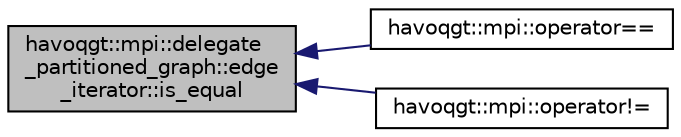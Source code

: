 digraph "havoqgt::mpi::delegate_partitioned_graph::edge_iterator::is_equal"
{
  edge [fontname="Helvetica",fontsize="10",labelfontname="Helvetica",labelfontsize="10"];
  node [fontname="Helvetica",fontsize="10",shape=record];
  rankdir="LR";
  Node1 [label="havoqgt::mpi::delegate\l_partitioned_graph::edge\l_iterator::is_equal",height=0.2,width=0.4,color="black", fillcolor="grey75", style="filled", fontcolor="black"];
  Node1 -> Node2 [dir="back",color="midnightblue",fontsize="10",style="solid",fontname="Helvetica"];
  Node2 [label="havoqgt::mpi::operator==",height=0.2,width=0.4,color="black", fillcolor="white", style="filled",URL="$namespacehavoqgt_1_1mpi.html#a89aa07382e529797fce7a5db66cda00b"];
  Node1 -> Node3 [dir="back",color="midnightblue",fontsize="10",style="solid",fontname="Helvetica"];
  Node3 [label="havoqgt::mpi::operator!=",height=0.2,width=0.4,color="black", fillcolor="white", style="filled",URL="$namespacehavoqgt_1_1mpi.html#a89abf28fad6992e3d36ac18f8887c642"];
}
